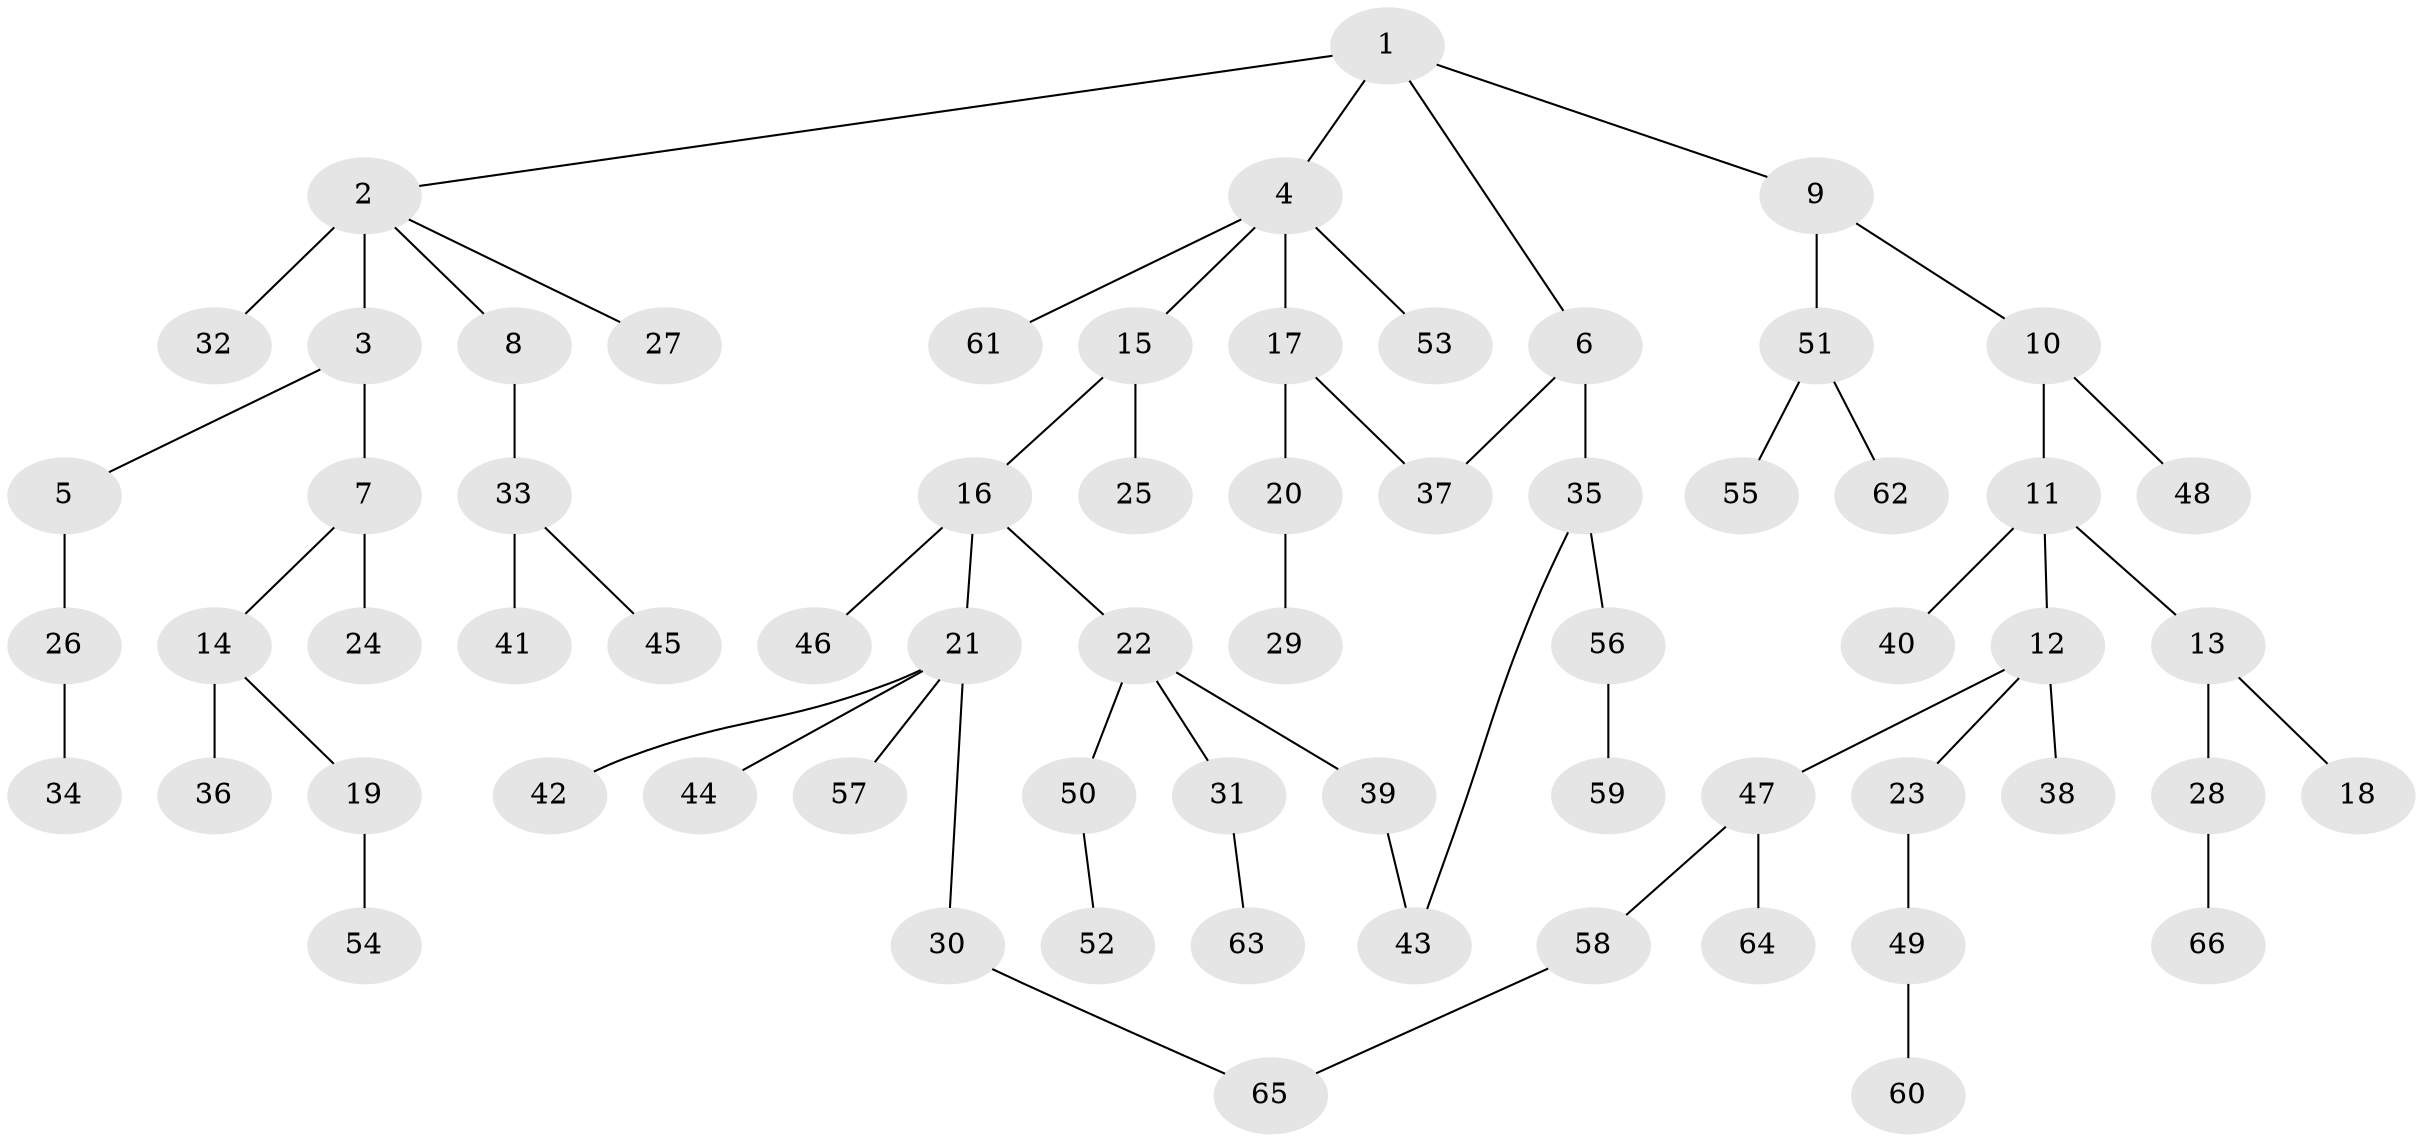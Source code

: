 // original degree distribution, {5: 0.05555555555555555, 6: 0.03968253968253968, 4: 0.047619047619047616, 3: 0.10317460317460317, 1: 0.49206349206349204, 2: 0.2619047619047619}
// Generated by graph-tools (version 1.1) at 2025/48/03/04/25 22:48:41]
// undirected, 66 vertices, 68 edges
graph export_dot {
  node [color=gray90,style=filled];
  1;
  2;
  3;
  4;
  5;
  6;
  7;
  8;
  9;
  10;
  11;
  12;
  13;
  14;
  15;
  16;
  17;
  18;
  19;
  20;
  21;
  22;
  23;
  24;
  25;
  26;
  27;
  28;
  29;
  30;
  31;
  32;
  33;
  34;
  35;
  36;
  37;
  38;
  39;
  40;
  41;
  42;
  43;
  44;
  45;
  46;
  47;
  48;
  49;
  50;
  51;
  52;
  53;
  54;
  55;
  56;
  57;
  58;
  59;
  60;
  61;
  62;
  63;
  64;
  65;
  66;
  1 -- 2 [weight=1.0];
  1 -- 4 [weight=1.0];
  1 -- 6 [weight=1.0];
  1 -- 9 [weight=1.0];
  2 -- 3 [weight=3.0];
  2 -- 8 [weight=1.0];
  2 -- 27 [weight=1.0];
  2 -- 32 [weight=1.0];
  3 -- 5 [weight=1.0];
  3 -- 7 [weight=1.0];
  4 -- 15 [weight=1.0];
  4 -- 17 [weight=1.0];
  4 -- 53 [weight=1.0];
  4 -- 61 [weight=1.0];
  5 -- 26 [weight=2.0];
  6 -- 35 [weight=3.0];
  6 -- 37 [weight=1.0];
  7 -- 14 [weight=1.0];
  7 -- 24 [weight=1.0];
  8 -- 33 [weight=1.0];
  9 -- 10 [weight=1.0];
  9 -- 51 [weight=1.0];
  10 -- 11 [weight=1.0];
  10 -- 48 [weight=1.0];
  11 -- 12 [weight=1.0];
  11 -- 13 [weight=1.0];
  11 -- 40 [weight=1.0];
  12 -- 23 [weight=1.0];
  12 -- 38 [weight=2.0];
  12 -- 47 [weight=1.0];
  13 -- 18 [weight=1.0];
  13 -- 28 [weight=2.0];
  14 -- 19 [weight=1.0];
  14 -- 36 [weight=2.0];
  15 -- 16 [weight=1.0];
  15 -- 25 [weight=1.0];
  16 -- 21 [weight=1.0];
  16 -- 22 [weight=1.0];
  16 -- 46 [weight=1.0];
  17 -- 20 [weight=1.0];
  17 -- 37 [weight=2.0];
  19 -- 54 [weight=1.0];
  20 -- 29 [weight=2.0];
  21 -- 30 [weight=1.0];
  21 -- 42 [weight=1.0];
  21 -- 44 [weight=1.0];
  21 -- 57 [weight=1.0];
  22 -- 31 [weight=1.0];
  22 -- 39 [weight=2.0];
  22 -- 50 [weight=1.0];
  23 -- 49 [weight=2.0];
  26 -- 34 [weight=1.0];
  28 -- 66 [weight=1.0];
  30 -- 65 [weight=1.0];
  31 -- 63 [weight=1.0];
  33 -- 41 [weight=1.0];
  33 -- 45 [weight=1.0];
  35 -- 43 [weight=1.0];
  35 -- 56 [weight=1.0];
  39 -- 43 [weight=1.0];
  47 -- 58 [weight=1.0];
  47 -- 64 [weight=1.0];
  49 -- 60 [weight=1.0];
  50 -- 52 [weight=1.0];
  51 -- 55 [weight=1.0];
  51 -- 62 [weight=1.0];
  56 -- 59 [weight=1.0];
  58 -- 65 [weight=1.0];
}

